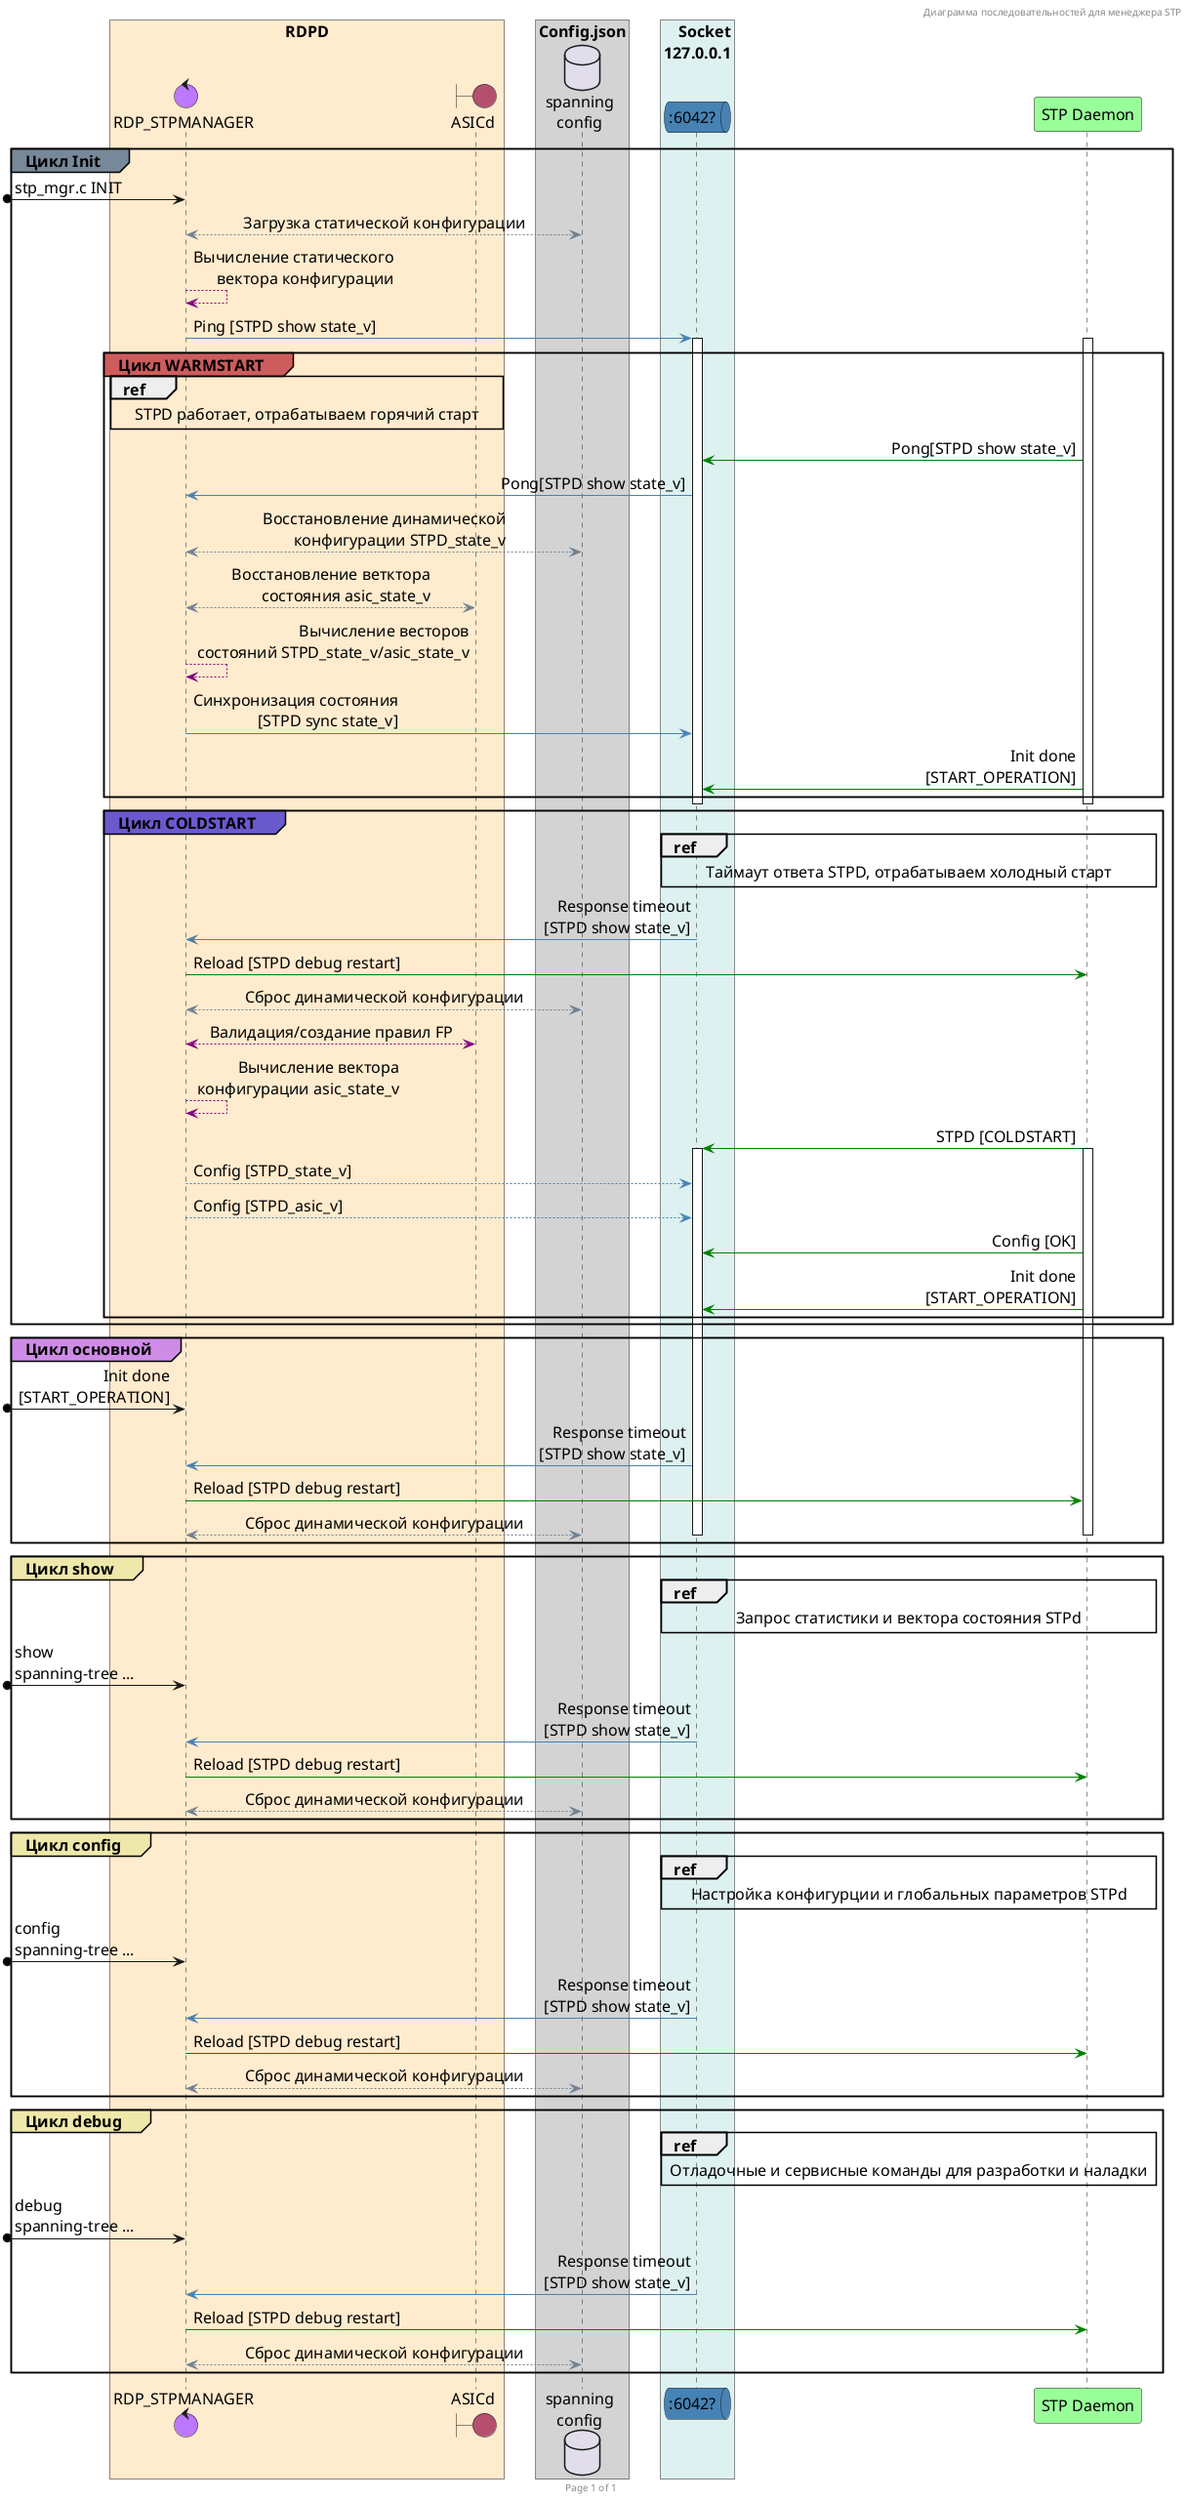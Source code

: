 @startuml

header Диаграмма последовательностей для менеджера STP
footer Page %page% of %lastpage%

skinparam shadowing<<no_shadow>> false
skinparam shadowing<<with_shadow>> true
skinparam sequenceMessageAlign direction

skinparam ParticipantPadding 12
skinparam BoxPadding 15

skinparam defaultFontSize 16
skinparam defaultFontName Papyrus


box "RDPD" #BlanchedAlmond
control "RDP_STPMANAGER" as RDPD #bc78ff
boundary "ASICd" as ASIC #b4506e
end box

box "Config.json" #LightGrey
database "spanning\nconfig" as CONFIG #e1ddeb
' collections "NETLINK_IF" as Netlink #dfa800
end box

box "  Socket\r127.0.0.1"#def1f1
queue ":6042?" as Socket #SteelBlue
' collections "NETLINK_IF" as Netlink #dfa800
end box

participant "STP Daemon" as Daemon #99FF99


group#LightSlateGrey Цикл Init
    [o-> RDPD : stp_mgr.c INIT
    RDPD <-[#SlateGrey]-> CONFIG : Загрузка статической конфигурации
    RDPD -[#purple]-> RDPD : Вычисление статического\r вектора конфигурации
    RDPD -[#SteelBlue]> Socket : Ping [STPD show state_v]
    activate Socket

    activate Daemon
    group#IndianRed Цикл WARMSTART
        ref over RDPD, ASIC : STPD работает, отрабатываем горячий старт
        Daemon -[#green]> Socket : Pong[STPD show state_v]
        Socket -[#SteelBlue]> RDPD : Pong[STPD show state_v]
        RDPD <-[#SlateGrey]-> CONFIG : Восстановление динамической\r конфигурации STPD_state_v
        RDPD <-[#SlateGrey]-> ASIC : Восстановление ветктора\r состояния asic_state_v
        RDPD -[#purple]-> RDPD : Вычисление весторов\r состояний STPD_state_v/asic_state_v
        RDPD -[#SteelBlue]> Socket : Синхронизация состояния\r [STPD sync state_v]
        Daemon [#green]-> Socket : Init done\r [START_OPERATION]


        ' Daemon <-[#green]-> Socket : recv timeout


    end
    deactivate Socket
    deactivate Daemon

    group#SlateBlue Цикл COLDSTART
        ref over Socket, Daemon : Таймаут ответа STPD, отрабатываем холодный старт
        Socket -[#SteelBlue]> RDPD : Response timeout\r[STPD show state_v]
        RDPD -[#green]> Daemon : Reload [STPD debug restart]
        RDPD <-[#SlateGrey]-> CONFIG : Сброс динамической конфигурации
        RDPD <-[#purple]-> ASIC : Валидация/создание правил FP
        RDPD -[#purple]-> RDPD : Вычисление вектора\r конфигурации asic_state_v
        Daemon [#green]-> Socket : STPD [COLDSTART]
        activate Socket
        activate Daemon
        RDPD --[#SteelBlue]> Socket : Config [STPD_state_v]
        RDPD --[#SteelBlue]> Socket : Config [STPD_asic_v]
        Daemon [#green]-> Socket : Config [OK]
        Daemon [#green]-> Socket : Init done\r [START_OPERATION]



    end
    ' Netlink --[#df7000]> Daemon : Получение всех актуальных интерфейсов системы
    ' Daemon -[#purple]> RDPD : Валидация Field-Processor ASIC
    ' RDPD <-[#b4506e]> ASIC : Sync FP ASIC
end


group#ce8ce7 Цикл основной
    [o-> RDPD : Init done\r [START_OPERATION]
    Socket -[#SteelBlue]> RDPD : Response timeout\r[STPD show state_v]
    RDPD -[#green]> Daemon : Reload [STPD debug restart]
    RDPD <-[#SlateGrey]-> CONFIG : Сброс динамической конфигурации
    deactivate Socket
    deactivate Daemon
end


group#PaleGoldenRod Цикл show
    ref over Socket, Daemon : Запрос статистики и вектора состояния STPd
    [o-> RDPD : show\nspanning-tree ...
    Socket -[#SteelBlue]> RDPD : Response timeout\r[STPD show state_v]
    RDPD -[#green]> Daemon : Reload [STPD debug restart]
    RDPD <-[#SlateGrey]-> CONFIG : Сброс динамической конфигурации
end


group#PaleGoldenRod Цикл config
    ref over Socket, Daemon : Настройка конфигурции и глобальных параметров STPd
    [o-> RDPD : config\nspanning-tree ...
    Socket -[#SteelBlue]> RDPD : Response timeout\r[STPD show state_v]
    RDPD -[#green]> Daemon : Reload [STPD debug restart]
    RDPD <-[#SlateGrey]-> CONFIG : Сброс динамической конфигурации
end

group#PaleGoldenRod Цикл debug
    ref over Socket, Daemon : Отладочные и сервисные команды для разработки и наладки
    [o-> RDPD : debug\nspanning-tree ...
    Socket -[#SteelBlue]> RDPD : Response timeout\r[STPD show state_v]
    RDPD -[#green]> Daemon : Reload [STPD debug restart]
    RDPD <-[#SlateGrey]-> CONFIG : Сброс динамической конфигурации
end


@enduml
